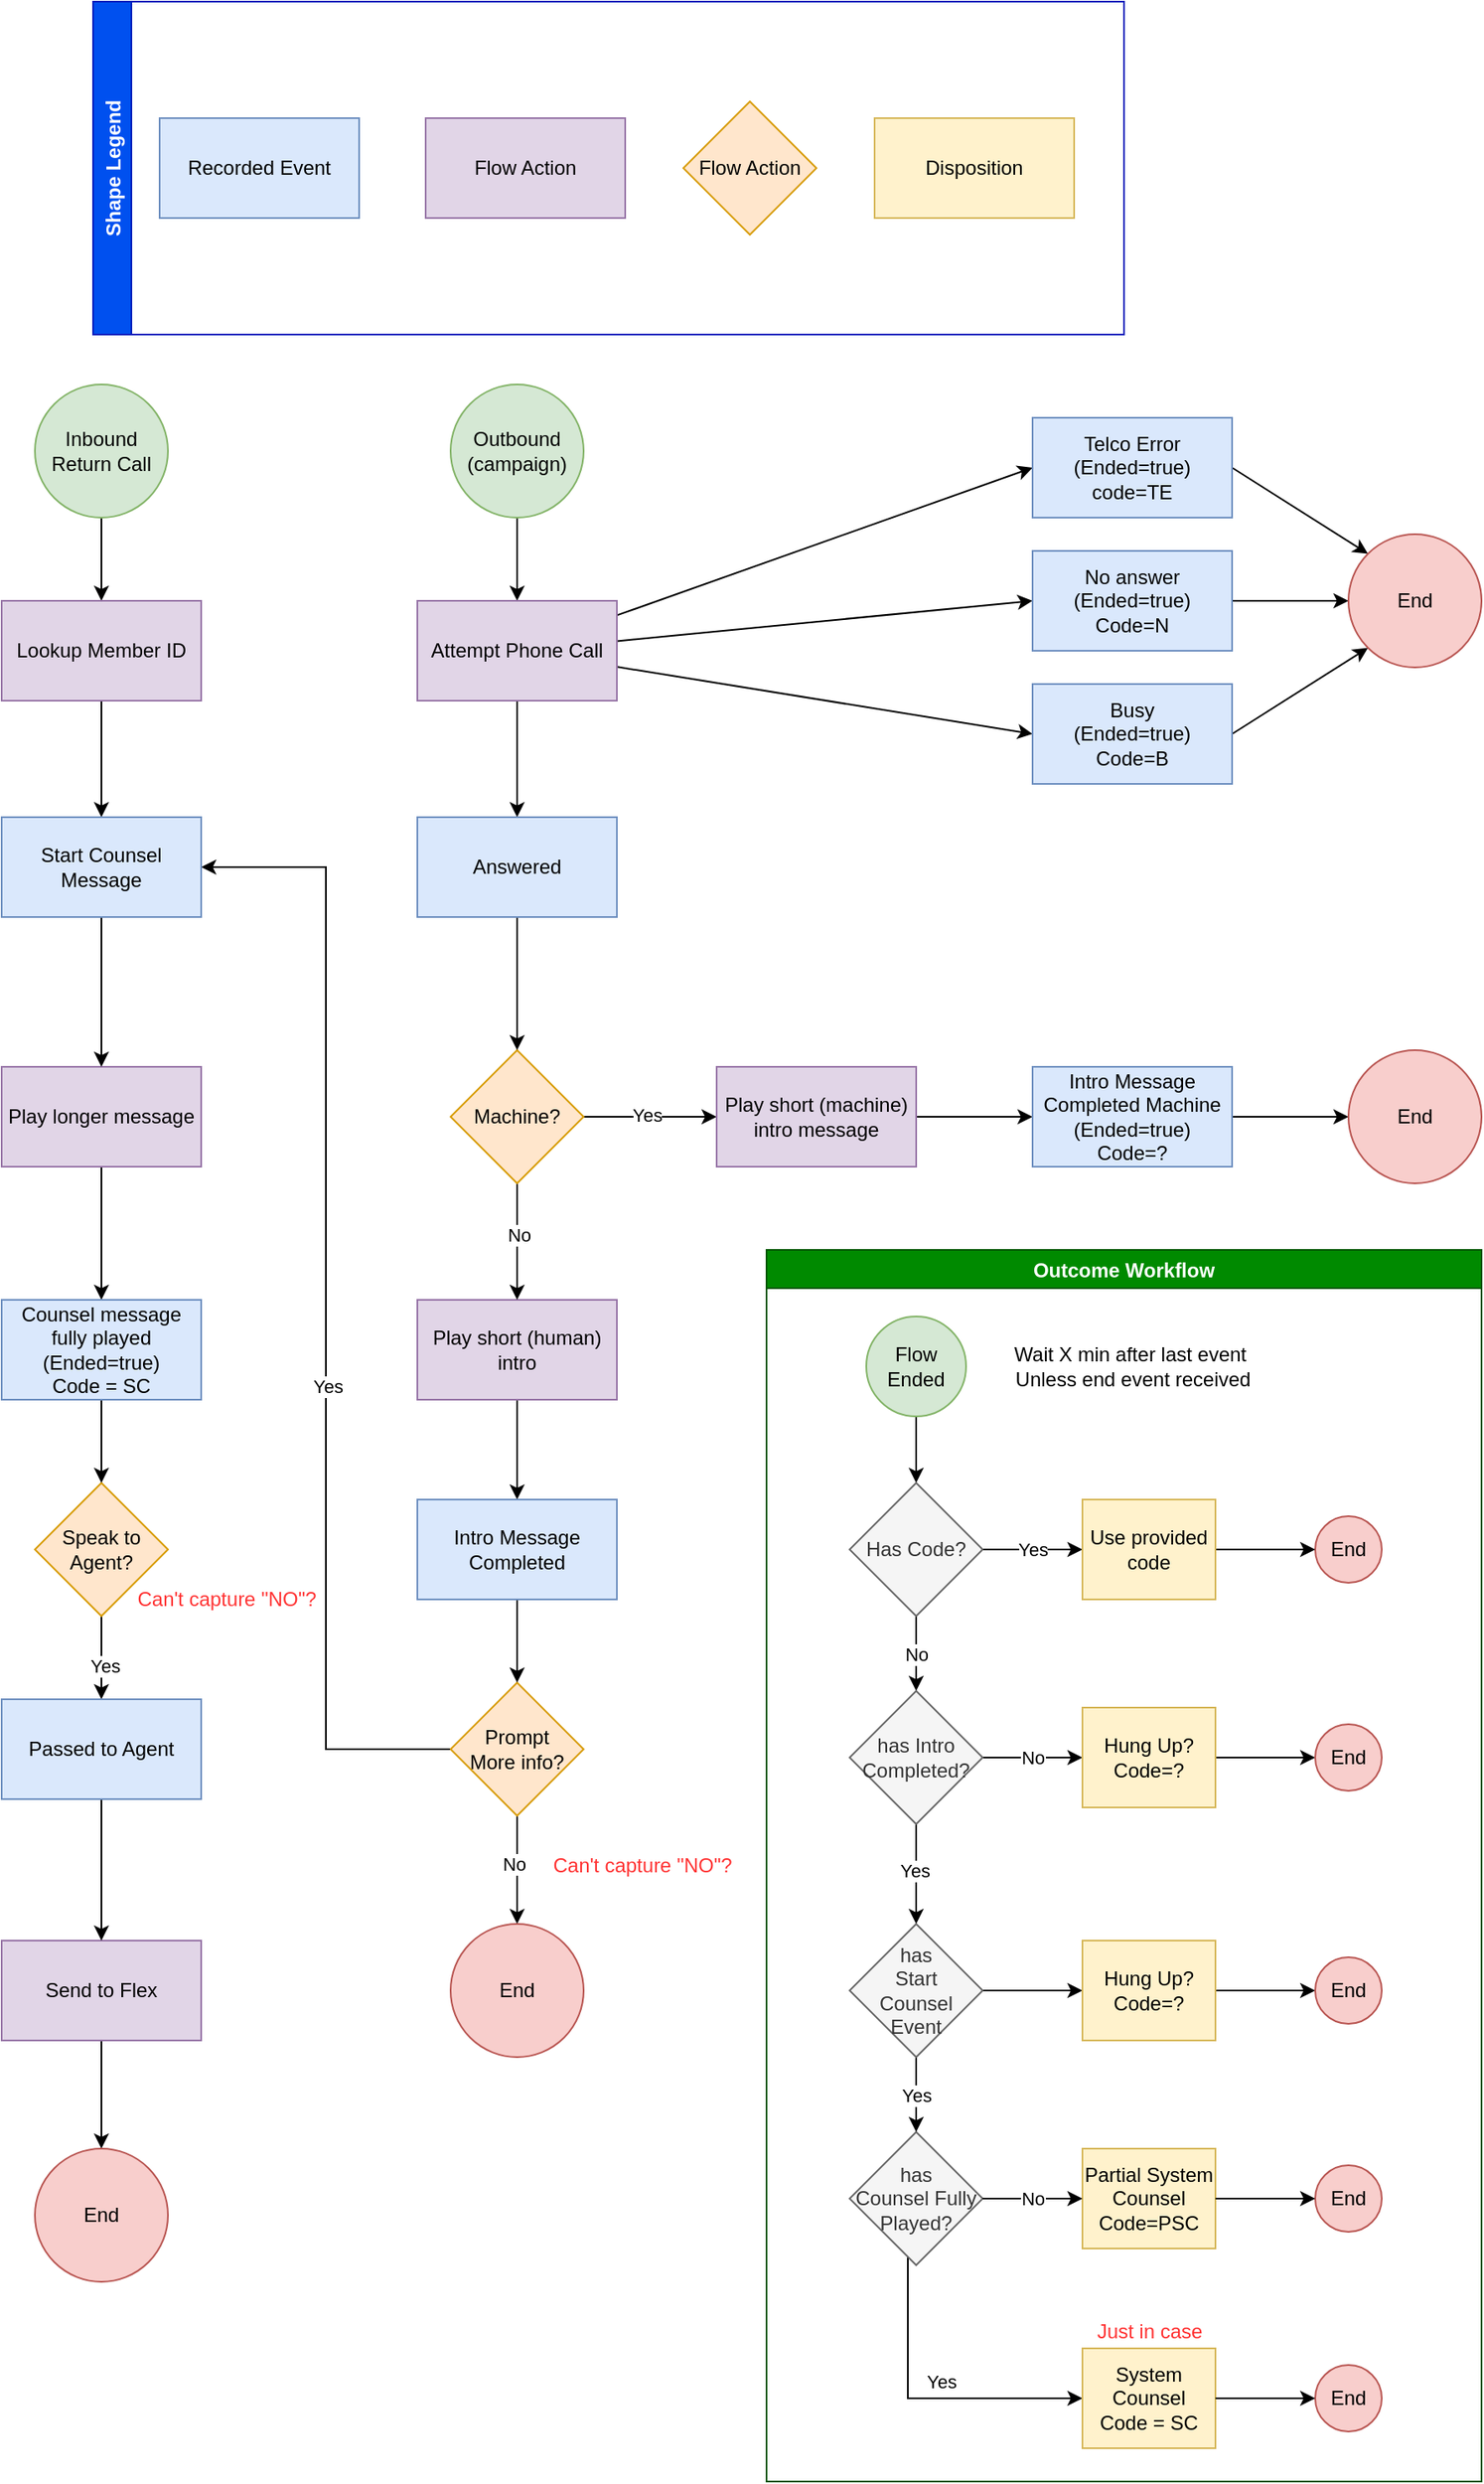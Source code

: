 <mxfile version="17.4.3" type="github">
  <diagram id="5HC-pcOWHWcu-DSq-r_J" name="Page-1">
    <mxGraphModel dx="1757" dy="2178" grid="1" gridSize="10" guides="1" tooltips="1" connect="1" arrows="1" fold="1" page="1" pageScale="1" pageWidth="850" pageHeight="1100" math="0" shadow="0">
      <root>
        <mxCell id="0" />
        <mxCell id="1" parent="0" />
        <mxCell id="h_MuEBLozcbpam1zxxS4-10" style="edgeStyle=orthogonalEdgeStyle;rounded=0;orthogonalLoop=1;jettySize=auto;html=1;entryX=0.5;entryY=0;entryDx=0;entryDy=0;" edge="1" parent="1" source="h_MuEBLozcbpam1zxxS4-1" target="h_MuEBLozcbpam1zxxS4-43">
          <mxGeometry relative="1" as="geometry" />
        </mxCell>
        <mxCell id="h_MuEBLozcbpam1zxxS4-1" value="Outbound&lt;br&gt;(campaign)" style="ellipse;whiteSpace=wrap;html=1;aspect=fixed;fillColor=#d5e8d4;strokeColor=#82b366;" vertex="1" parent="1">
          <mxGeometry x="325" y="40" width="80" height="80" as="geometry" />
        </mxCell>
        <mxCell id="h_MuEBLozcbpam1zxxS4-70" style="edgeStyle=none;rounded=0;orthogonalLoop=1;jettySize=auto;html=1;exitX=0.5;exitY=1;exitDx=0;exitDy=0;entryX=0.5;entryY=0;entryDx=0;entryDy=0;" edge="1" parent="1" source="h_MuEBLozcbpam1zxxS4-2" target="h_MuEBLozcbpam1zxxS4-68">
          <mxGeometry relative="1" as="geometry" />
        </mxCell>
        <mxCell id="h_MuEBLozcbpam1zxxS4-2" value="Inbound&lt;br&gt;Return Call" style="ellipse;whiteSpace=wrap;html=1;aspect=fixed;fillColor=#d5e8d4;strokeColor=#82b366;" vertex="1" parent="1">
          <mxGeometry x="75" y="40" width="80" height="80" as="geometry" />
        </mxCell>
        <mxCell id="h_MuEBLozcbpam1zxxS4-79" style="edgeStyle=none;rounded=0;orthogonalLoop=1;jettySize=auto;html=1;" edge="1" parent="1" source="h_MuEBLozcbpam1zxxS4-3" target="h_MuEBLozcbpam1zxxS4-30">
          <mxGeometry relative="1" as="geometry" />
        </mxCell>
        <mxCell id="h_MuEBLozcbpam1zxxS4-3" value="Play short (human) intro" style="rounded=0;whiteSpace=wrap;html=1;fillColor=#e1d5e7;strokeColor=#9673a6;" vertex="1" parent="1">
          <mxGeometry x="305" y="590" width="120" height="60" as="geometry" />
        </mxCell>
        <mxCell id="h_MuEBLozcbpam1zxxS4-6" style="edgeStyle=orthogonalEdgeStyle;rounded=0;orthogonalLoop=1;jettySize=auto;html=1;" edge="1" parent="1" source="h_MuEBLozcbpam1zxxS4-4" target="h_MuEBLozcbpam1zxxS4-3">
          <mxGeometry relative="1" as="geometry" />
        </mxCell>
        <mxCell id="h_MuEBLozcbpam1zxxS4-7" value="No" style="edgeLabel;html=1;align=center;verticalAlign=middle;resizable=0;points=[];" vertex="1" connectable="0" parent="h_MuEBLozcbpam1zxxS4-6">
          <mxGeometry x="-0.114" y="1" relative="1" as="geometry">
            <mxPoint as="offset" />
          </mxGeometry>
        </mxCell>
        <mxCell id="h_MuEBLozcbpam1zxxS4-9" style="edgeStyle=orthogonalEdgeStyle;rounded=0;orthogonalLoop=1;jettySize=auto;html=1;" edge="1" parent="1" source="h_MuEBLozcbpam1zxxS4-4" target="h_MuEBLozcbpam1zxxS4-8">
          <mxGeometry relative="1" as="geometry" />
        </mxCell>
        <mxCell id="h_MuEBLozcbpam1zxxS4-23" value="Yes" style="edgeLabel;html=1;align=center;verticalAlign=middle;resizable=0;points=[];" vertex="1" connectable="0" parent="h_MuEBLozcbpam1zxxS4-9">
          <mxGeometry x="-0.067" y="1" relative="1" as="geometry">
            <mxPoint as="offset" />
          </mxGeometry>
        </mxCell>
        <mxCell id="h_MuEBLozcbpam1zxxS4-4" value="Machine?" style="rhombus;whiteSpace=wrap;html=1;fillColor=#ffe6cc;strokeColor=#d79b00;" vertex="1" parent="1">
          <mxGeometry x="325" y="440" width="80" height="80" as="geometry" />
        </mxCell>
        <mxCell id="h_MuEBLozcbpam1zxxS4-16" style="edgeStyle=orthogonalEdgeStyle;rounded=0;orthogonalLoop=1;jettySize=auto;html=1;entryX=0.5;entryY=0;entryDx=0;entryDy=0;" edge="1" parent="1" source="h_MuEBLozcbpam1zxxS4-5" target="h_MuEBLozcbpam1zxxS4-36">
          <mxGeometry relative="1" as="geometry" />
        </mxCell>
        <mxCell id="h_MuEBLozcbpam1zxxS4-5" value="Play longer message" style="rounded=0;whiteSpace=wrap;html=1;fillColor=#e1d5e7;strokeColor=#9673a6;" vertex="1" parent="1">
          <mxGeometry x="55" y="450" width="120" height="60" as="geometry" />
        </mxCell>
        <mxCell id="h_MuEBLozcbpam1zxxS4-25" value="" style="edgeStyle=orthogonalEdgeStyle;rounded=0;orthogonalLoop=1;jettySize=auto;html=1;" edge="1" parent="1" source="h_MuEBLozcbpam1zxxS4-8" target="h_MuEBLozcbpam1zxxS4-24">
          <mxGeometry relative="1" as="geometry" />
        </mxCell>
        <mxCell id="h_MuEBLozcbpam1zxxS4-8" value="Play short (machine) intro message" style="rounded=0;whiteSpace=wrap;html=1;fillColor=#e1d5e7;strokeColor=#9673a6;" vertex="1" parent="1">
          <mxGeometry x="485" y="450" width="120" height="60" as="geometry" />
        </mxCell>
        <mxCell id="h_MuEBLozcbpam1zxxS4-13" style="edgeStyle=orthogonalEdgeStyle;rounded=0;orthogonalLoop=1;jettySize=auto;html=1;entryX=1;entryY=0.5;entryDx=0;entryDy=0;" edge="1" parent="1" source="h_MuEBLozcbpam1zxxS4-11" target="h_MuEBLozcbpam1zxxS4-71">
          <mxGeometry relative="1" as="geometry" />
        </mxCell>
        <mxCell id="h_MuEBLozcbpam1zxxS4-21" value="Yes" style="edgeLabel;html=1;align=center;verticalAlign=middle;resizable=0;points=[];" vertex="1" connectable="0" parent="h_MuEBLozcbpam1zxxS4-13">
          <mxGeometry x="-0.137" y="-1" relative="1" as="geometry">
            <mxPoint as="offset" />
          </mxGeometry>
        </mxCell>
        <mxCell id="h_MuEBLozcbpam1zxxS4-77" style="edgeStyle=none;rounded=0;orthogonalLoop=1;jettySize=auto;html=1;" edge="1" parent="1" source="h_MuEBLozcbpam1zxxS4-11" target="h_MuEBLozcbpam1zxxS4-76">
          <mxGeometry relative="1" as="geometry" />
        </mxCell>
        <mxCell id="h_MuEBLozcbpam1zxxS4-78" value="No" style="edgeLabel;html=1;align=center;verticalAlign=middle;resizable=0;points=[];" vertex="1" connectable="0" parent="h_MuEBLozcbpam1zxxS4-77">
          <mxGeometry x="-0.12" y="-2" relative="1" as="geometry">
            <mxPoint as="offset" />
          </mxGeometry>
        </mxCell>
        <mxCell id="h_MuEBLozcbpam1zxxS4-11" value="Prompt &lt;br&gt;More info?" style="rhombus;whiteSpace=wrap;html=1;fillColor=#ffe6cc;strokeColor=#d79b00;" vertex="1" parent="1">
          <mxGeometry x="325" y="820" width="80" height="80" as="geometry" />
        </mxCell>
        <mxCell id="h_MuEBLozcbpam1zxxS4-18" style="edgeStyle=orthogonalEdgeStyle;rounded=0;orthogonalLoop=1;jettySize=auto;html=1;entryX=0.5;entryY=0;entryDx=0;entryDy=0;" edge="1" parent="1" source="h_MuEBLozcbpam1zxxS4-15" target="h_MuEBLozcbpam1zxxS4-41">
          <mxGeometry relative="1" as="geometry" />
        </mxCell>
        <mxCell id="h_MuEBLozcbpam1zxxS4-49" value="Yes" style="edgeLabel;html=1;align=center;verticalAlign=middle;resizable=0;points=[];" vertex="1" connectable="0" parent="h_MuEBLozcbpam1zxxS4-18">
          <mxGeometry x="0.175" y="2" relative="1" as="geometry">
            <mxPoint as="offset" />
          </mxGeometry>
        </mxCell>
        <mxCell id="h_MuEBLozcbpam1zxxS4-15" value="Speak to Agent?" style="rhombus;whiteSpace=wrap;html=1;fillColor=#ffe6cc;strokeColor=#d79b00;" vertex="1" parent="1">
          <mxGeometry x="75" y="700" width="80" height="80" as="geometry" />
        </mxCell>
        <mxCell id="h_MuEBLozcbpam1zxxS4-85" style="edgeStyle=none;rounded=0;orthogonalLoop=1;jettySize=auto;html=1;entryX=0.5;entryY=0;entryDx=0;entryDy=0;" edge="1" parent="1" source="h_MuEBLozcbpam1zxxS4-17" target="h_MuEBLozcbpam1zxxS4-84">
          <mxGeometry relative="1" as="geometry" />
        </mxCell>
        <mxCell id="h_MuEBLozcbpam1zxxS4-17" value="Send to Flex" style="rounded=0;whiteSpace=wrap;html=1;fillColor=#e1d5e7;strokeColor=#9673a6;" vertex="1" parent="1">
          <mxGeometry x="55" y="975" width="120" height="60" as="geometry" />
        </mxCell>
        <mxCell id="h_MuEBLozcbpam1zxxS4-27" style="edgeStyle=orthogonalEdgeStyle;rounded=0;orthogonalLoop=1;jettySize=auto;html=1;" edge="1" parent="1" source="h_MuEBLozcbpam1zxxS4-24" target="h_MuEBLozcbpam1zxxS4-26">
          <mxGeometry relative="1" as="geometry" />
        </mxCell>
        <mxCell id="h_MuEBLozcbpam1zxxS4-24" value="Intro Message Completed Machine&lt;br&gt;(Ended=true)&lt;br&gt;Code=?" style="whiteSpace=wrap;html=1;rounded=0;fillColor=#dae8fc;strokeColor=#6c8ebf;" vertex="1" parent="1">
          <mxGeometry x="675" y="450" width="120" height="60" as="geometry" />
        </mxCell>
        <mxCell id="h_MuEBLozcbpam1zxxS4-26" value="End" style="ellipse;whiteSpace=wrap;html=1;aspect=fixed;fillColor=#f8cecc;strokeColor=#b85450;" vertex="1" parent="1">
          <mxGeometry x="865" y="440" width="80" height="80" as="geometry" />
        </mxCell>
        <mxCell id="h_MuEBLozcbpam1zxxS4-80" style="edgeStyle=none;rounded=0;orthogonalLoop=1;jettySize=auto;html=1;entryX=0.5;entryY=0;entryDx=0;entryDy=0;" edge="1" parent="1" source="h_MuEBLozcbpam1zxxS4-30" target="h_MuEBLozcbpam1zxxS4-11">
          <mxGeometry relative="1" as="geometry" />
        </mxCell>
        <mxCell id="h_MuEBLozcbpam1zxxS4-30" value="Intro Message Completed" style="whiteSpace=wrap;html=1;rounded=0;fillColor=#dae8fc;strokeColor=#6c8ebf;" vertex="1" parent="1">
          <mxGeometry x="305" y="710" width="120" height="60" as="geometry" />
        </mxCell>
        <mxCell id="h_MuEBLozcbpam1zxxS4-82" style="edgeStyle=none;rounded=0;orthogonalLoop=1;jettySize=auto;html=1;entryX=0.5;entryY=0;entryDx=0;entryDy=0;" edge="1" parent="1" source="h_MuEBLozcbpam1zxxS4-36" target="h_MuEBLozcbpam1zxxS4-15">
          <mxGeometry relative="1" as="geometry" />
        </mxCell>
        <mxCell id="h_MuEBLozcbpam1zxxS4-36" value="Counsel message fully played&lt;br&gt;(Ended=true)&lt;br&gt;Code = SC" style="whiteSpace=wrap;html=1;rounded=0;fillColor=#dae8fc;strokeColor=#6c8ebf;" vertex="1" parent="1">
          <mxGeometry x="55" y="590" width="120" height="60" as="geometry" />
        </mxCell>
        <mxCell id="h_MuEBLozcbpam1zxxS4-83" style="edgeStyle=none;rounded=0;orthogonalLoop=1;jettySize=auto;html=1;entryX=0.5;entryY=0;entryDx=0;entryDy=0;" edge="1" parent="1" source="h_MuEBLozcbpam1zxxS4-41" target="h_MuEBLozcbpam1zxxS4-17">
          <mxGeometry relative="1" as="geometry" />
        </mxCell>
        <mxCell id="h_MuEBLozcbpam1zxxS4-41" value="Passed to Agent" style="whiteSpace=wrap;html=1;rounded=0;fillColor=#dae8fc;strokeColor=#6c8ebf;" vertex="1" parent="1">
          <mxGeometry x="55" y="830" width="120" height="60" as="geometry" />
        </mxCell>
        <mxCell id="h_MuEBLozcbpam1zxxS4-46" value="" style="rounded=0;orthogonalLoop=1;jettySize=auto;html=1;entryX=0;entryY=0.5;entryDx=0;entryDy=0;" edge="1" parent="1" source="h_MuEBLozcbpam1zxxS4-43" target="h_MuEBLozcbpam1zxxS4-45">
          <mxGeometry relative="1" as="geometry" />
        </mxCell>
        <mxCell id="h_MuEBLozcbpam1zxxS4-48" style="rounded=0;orthogonalLoop=1;jettySize=auto;html=1;entryX=0;entryY=0.5;entryDx=0;entryDy=0;" edge="1" parent="1" source="h_MuEBLozcbpam1zxxS4-43" target="h_MuEBLozcbpam1zxxS4-47">
          <mxGeometry relative="1" as="geometry" />
        </mxCell>
        <mxCell id="h_MuEBLozcbpam1zxxS4-52" style="edgeStyle=none;rounded=0;orthogonalLoop=1;jettySize=auto;html=1;entryX=0;entryY=0.5;entryDx=0;entryDy=0;" edge="1" parent="1" source="h_MuEBLozcbpam1zxxS4-43" target="h_MuEBLozcbpam1zxxS4-51">
          <mxGeometry relative="1" as="geometry" />
        </mxCell>
        <mxCell id="h_MuEBLozcbpam1zxxS4-74" style="edgeStyle=none;rounded=0;orthogonalLoop=1;jettySize=auto;html=1;" edge="1" parent="1" source="h_MuEBLozcbpam1zxxS4-43" target="h_MuEBLozcbpam1zxxS4-64">
          <mxGeometry relative="1" as="geometry" />
        </mxCell>
        <mxCell id="h_MuEBLozcbpam1zxxS4-43" value="Attempt Phone Call" style="rounded=0;whiteSpace=wrap;html=1;fillColor=#e1d5e7;strokeColor=#9673a6;" vertex="1" parent="1">
          <mxGeometry x="305" y="170" width="120" height="60" as="geometry" />
        </mxCell>
        <mxCell id="h_MuEBLozcbpam1zxxS4-55" style="edgeStyle=none;rounded=0;orthogonalLoop=1;jettySize=auto;html=1;entryX=0;entryY=0.5;entryDx=0;entryDy=0;" edge="1" parent="1" source="h_MuEBLozcbpam1zxxS4-45" target="h_MuEBLozcbpam1zxxS4-53">
          <mxGeometry relative="1" as="geometry" />
        </mxCell>
        <mxCell id="h_MuEBLozcbpam1zxxS4-45" value="No answer&lt;br&gt;(Ended=true)&lt;br&gt;Code=N" style="whiteSpace=wrap;html=1;rounded=0;fillColor=#dae8fc;strokeColor=#6c8ebf;" vertex="1" parent="1">
          <mxGeometry x="675" y="140" width="120" height="60" as="geometry" />
        </mxCell>
        <mxCell id="h_MuEBLozcbpam1zxxS4-56" style="edgeStyle=none;rounded=0;orthogonalLoop=1;jettySize=auto;html=1;entryX=0;entryY=0;entryDx=0;entryDy=0;exitX=1;exitY=0.5;exitDx=0;exitDy=0;" edge="1" parent="1" source="h_MuEBLozcbpam1zxxS4-47" target="h_MuEBLozcbpam1zxxS4-53">
          <mxGeometry relative="1" as="geometry">
            <mxPoint x="865" y="160" as="targetPoint" />
          </mxGeometry>
        </mxCell>
        <mxCell id="h_MuEBLozcbpam1zxxS4-47" value="Telco Error&lt;br&gt;(Ended=true)&lt;br&gt;code=TE" style="whiteSpace=wrap;html=1;rounded=0;fillColor=#dae8fc;strokeColor=#6c8ebf;" vertex="1" parent="1">
          <mxGeometry x="675" y="60" width="120" height="60" as="geometry" />
        </mxCell>
        <mxCell id="h_MuEBLozcbpam1zxxS4-54" style="edgeStyle=none;rounded=0;orthogonalLoop=1;jettySize=auto;html=1;entryX=0;entryY=1;entryDx=0;entryDy=0;exitX=1;exitY=0.5;exitDx=0;exitDy=0;" edge="1" parent="1" source="h_MuEBLozcbpam1zxxS4-51" target="h_MuEBLozcbpam1zxxS4-53">
          <mxGeometry relative="1" as="geometry" />
        </mxCell>
        <mxCell id="h_MuEBLozcbpam1zxxS4-51" value="Busy&lt;br&gt;(Ended=true)&lt;br&gt;Code=B" style="whiteSpace=wrap;html=1;rounded=0;fillColor=#dae8fc;strokeColor=#6c8ebf;" vertex="1" parent="1">
          <mxGeometry x="675" y="220" width="120" height="60" as="geometry" />
        </mxCell>
        <mxCell id="h_MuEBLozcbpam1zxxS4-53" value="End" style="ellipse;whiteSpace=wrap;html=1;aspect=fixed;fillColor=#f8cecc;strokeColor=#b85450;" vertex="1" parent="1">
          <mxGeometry x="865" y="130" width="80" height="80" as="geometry" />
        </mxCell>
        <mxCell id="h_MuEBLozcbpam1zxxS4-75" style="edgeStyle=none;rounded=0;orthogonalLoop=1;jettySize=auto;html=1;entryX=0.5;entryY=0;entryDx=0;entryDy=0;" edge="1" parent="1" source="h_MuEBLozcbpam1zxxS4-64" target="h_MuEBLozcbpam1zxxS4-4">
          <mxGeometry relative="1" as="geometry" />
        </mxCell>
        <mxCell id="h_MuEBLozcbpam1zxxS4-64" value="Answered" style="whiteSpace=wrap;html=1;rounded=0;fillColor=#dae8fc;strokeColor=#6c8ebf;" vertex="1" parent="1">
          <mxGeometry x="305" y="300" width="120" height="60" as="geometry" />
        </mxCell>
        <mxCell id="h_MuEBLozcbpam1zxxS4-72" style="edgeStyle=none;rounded=0;orthogonalLoop=1;jettySize=auto;html=1;entryX=0.5;entryY=0;entryDx=0;entryDy=0;" edge="1" parent="1" source="h_MuEBLozcbpam1zxxS4-68" target="h_MuEBLozcbpam1zxxS4-71">
          <mxGeometry relative="1" as="geometry" />
        </mxCell>
        <mxCell id="h_MuEBLozcbpam1zxxS4-68" value="Lookup Member ID" style="rounded=0;whiteSpace=wrap;html=1;fillColor=#e1d5e7;strokeColor=#9673a6;" vertex="1" parent="1">
          <mxGeometry x="55" y="170" width="120" height="60" as="geometry" />
        </mxCell>
        <mxCell id="h_MuEBLozcbpam1zxxS4-73" style="edgeStyle=none;rounded=0;orthogonalLoop=1;jettySize=auto;html=1;entryX=0.5;entryY=0;entryDx=0;entryDy=0;" edge="1" parent="1" source="h_MuEBLozcbpam1zxxS4-71" target="h_MuEBLozcbpam1zxxS4-5">
          <mxGeometry relative="1" as="geometry" />
        </mxCell>
        <mxCell id="h_MuEBLozcbpam1zxxS4-71" value="Start Counsel Message" style="whiteSpace=wrap;html=1;rounded=0;fillColor=#dae8fc;strokeColor=#6c8ebf;" vertex="1" parent="1">
          <mxGeometry x="55" y="300" width="120" height="60" as="geometry" />
        </mxCell>
        <mxCell id="h_MuEBLozcbpam1zxxS4-76" value="End" style="ellipse;whiteSpace=wrap;html=1;aspect=fixed;fillColor=#f8cecc;strokeColor=#b85450;" vertex="1" parent="1">
          <mxGeometry x="325" y="965" width="80" height="80" as="geometry" />
        </mxCell>
        <mxCell id="h_MuEBLozcbpam1zxxS4-81" value="Outcome Workflow" style="swimlane;fillColor=#008a00;strokeColor=#005700;fontColor=#ffffff;" vertex="1" parent="1">
          <mxGeometry x="515" y="560" width="430" height="740" as="geometry" />
        </mxCell>
        <mxCell id="h_MuEBLozcbpam1zxxS4-93" style="edgeStyle=none;rounded=0;orthogonalLoop=1;jettySize=auto;html=1;entryX=0.5;entryY=0;entryDx=0;entryDy=0;" edge="1" parent="h_MuEBLozcbpam1zxxS4-81" source="h_MuEBLozcbpam1zxxS4-62" target="h_MuEBLozcbpam1zxxS4-63">
          <mxGeometry relative="1" as="geometry" />
        </mxCell>
        <mxCell id="h_MuEBLozcbpam1zxxS4-62" value="Flow Ended" style="ellipse;whiteSpace=wrap;html=1;aspect=fixed;fillColor=#d5e8d4;strokeColor=#82b366;" vertex="1" parent="h_MuEBLozcbpam1zxxS4-81">
          <mxGeometry x="60" y="40" width="60" height="60" as="geometry" />
        </mxCell>
        <mxCell id="h_MuEBLozcbpam1zxxS4-99" value="No" style="edgeStyle=none;rounded=0;orthogonalLoop=1;jettySize=auto;html=1;" edge="1" parent="h_MuEBLozcbpam1zxxS4-81" source="h_MuEBLozcbpam1zxxS4-63" target="h_MuEBLozcbpam1zxxS4-98">
          <mxGeometry relative="1" as="geometry" />
        </mxCell>
        <mxCell id="h_MuEBLozcbpam1zxxS4-129" value="&lt;font color=&quot;#000000&quot;&gt;Yes&lt;/font&gt;" style="edgeStyle=orthogonalEdgeStyle;rounded=0;orthogonalLoop=1;jettySize=auto;html=1;entryX=0;entryY=0.5;entryDx=0;entryDy=0;fontColor=#FF3333;" edge="1" parent="h_MuEBLozcbpam1zxxS4-81" source="h_MuEBLozcbpam1zxxS4-63" target="h_MuEBLozcbpam1zxxS4-131">
          <mxGeometry relative="1" as="geometry" />
        </mxCell>
        <mxCell id="h_MuEBLozcbpam1zxxS4-63" value="Has Code?" style="rhombus;whiteSpace=wrap;html=1;fillColor=#f5f5f5;fontColor=#333333;strokeColor=#666666;" vertex="1" parent="h_MuEBLozcbpam1zxxS4-81">
          <mxGeometry x="50" y="140" width="80" height="80" as="geometry" />
        </mxCell>
        <mxCell id="h_MuEBLozcbpam1zxxS4-102" value="No" style="edgeStyle=none;rounded=0;orthogonalLoop=1;jettySize=auto;html=1;" edge="1" parent="h_MuEBLozcbpam1zxxS4-81" source="h_MuEBLozcbpam1zxxS4-98" target="h_MuEBLozcbpam1zxxS4-100">
          <mxGeometry relative="1" as="geometry" />
        </mxCell>
        <mxCell id="h_MuEBLozcbpam1zxxS4-109" style="edgeStyle=none;rounded=0;orthogonalLoop=1;jettySize=auto;html=1;entryX=0.5;entryY=0;entryDx=0;entryDy=0;" edge="1" parent="h_MuEBLozcbpam1zxxS4-81" source="h_MuEBLozcbpam1zxxS4-98" target="h_MuEBLozcbpam1zxxS4-114">
          <mxGeometry relative="1" as="geometry" />
        </mxCell>
        <mxCell id="h_MuEBLozcbpam1zxxS4-110" value="Yes" style="edgeLabel;html=1;align=center;verticalAlign=middle;resizable=0;points=[];" vertex="1" connectable="0" parent="h_MuEBLozcbpam1zxxS4-109">
          <mxGeometry x="-0.08" y="-1" relative="1" as="geometry">
            <mxPoint as="offset" />
          </mxGeometry>
        </mxCell>
        <mxCell id="h_MuEBLozcbpam1zxxS4-98" value="has Intro Completed?" style="rhombus;whiteSpace=wrap;html=1;fillColor=#f5f5f5;fontColor=#333333;strokeColor=#666666;" vertex="1" parent="h_MuEBLozcbpam1zxxS4-81">
          <mxGeometry x="50" y="265" width="80" height="80" as="geometry" />
        </mxCell>
        <mxCell id="h_MuEBLozcbpam1zxxS4-103" style="edgeStyle=none;rounded=0;orthogonalLoop=1;jettySize=auto;html=1;exitX=1;exitY=0.5;exitDx=0;exitDy=0;" edge="1" parent="h_MuEBLozcbpam1zxxS4-81" source="h_MuEBLozcbpam1zxxS4-100" target="h_MuEBLozcbpam1zxxS4-101">
          <mxGeometry relative="1" as="geometry" />
        </mxCell>
        <mxCell id="h_MuEBLozcbpam1zxxS4-100" value="Hung Up?&lt;br&gt;Code=?" style="whiteSpace=wrap;html=1;fillColor=#fff2cc;strokeColor=#d6b656;" vertex="1" parent="h_MuEBLozcbpam1zxxS4-81">
          <mxGeometry x="190" y="275" width="80" height="60" as="geometry" />
        </mxCell>
        <mxCell id="h_MuEBLozcbpam1zxxS4-101" value="End" style="ellipse;whiteSpace=wrap;html=1;aspect=fixed;fillColor=#f8cecc;strokeColor=#b85450;" vertex="1" parent="h_MuEBLozcbpam1zxxS4-81">
          <mxGeometry x="330" y="285" width="40" height="40" as="geometry" />
        </mxCell>
        <mxCell id="h_MuEBLozcbpam1zxxS4-121" value="Yes" style="edgeStyle=orthogonalEdgeStyle;rounded=0;orthogonalLoop=1;jettySize=auto;html=1;exitX=0.5;exitY=1;exitDx=0;exitDy=0;" edge="1" parent="h_MuEBLozcbpam1zxxS4-81" source="h_MuEBLozcbpam1zxxS4-105" target="h_MuEBLozcbpam1zxxS4-120">
          <mxGeometry x="0.37" y="10" relative="1" as="geometry">
            <Array as="points">
              <mxPoint x="90" y="570" />
              <mxPoint x="85" y="570" />
              <mxPoint x="85" y="690" />
            </Array>
            <mxPoint as="offset" />
          </mxGeometry>
        </mxCell>
        <mxCell id="h_MuEBLozcbpam1zxxS4-105" value="has &lt;br&gt;Counsel Fully&lt;br&gt;Played?" style="rhombus;whiteSpace=wrap;html=1;fillColor=#f5f5f5;fontColor=#333333;strokeColor=#666666;" vertex="1" parent="h_MuEBLozcbpam1zxxS4-81">
          <mxGeometry x="50" y="530" width="80" height="80" as="geometry" />
        </mxCell>
        <mxCell id="h_MuEBLozcbpam1zxxS4-107" value="Partial System Counsel&lt;br&gt;Code=PSC" style="whiteSpace=wrap;html=1;fillColor=#fff2cc;strokeColor=#d6b656;" vertex="1" parent="h_MuEBLozcbpam1zxxS4-81">
          <mxGeometry x="190" y="540" width="80" height="60" as="geometry" />
        </mxCell>
        <mxCell id="h_MuEBLozcbpam1zxxS4-104" value="No" style="edgeStyle=none;rounded=0;orthogonalLoop=1;jettySize=auto;html=1;" edge="1" parent="h_MuEBLozcbpam1zxxS4-81" source="h_MuEBLozcbpam1zxxS4-105" target="h_MuEBLozcbpam1zxxS4-107">
          <mxGeometry relative="1" as="geometry" />
        </mxCell>
        <mxCell id="h_MuEBLozcbpam1zxxS4-108" value="End" style="ellipse;whiteSpace=wrap;html=1;aspect=fixed;fillColor=#f8cecc;strokeColor=#b85450;" vertex="1" parent="h_MuEBLozcbpam1zxxS4-81">
          <mxGeometry x="330" y="550" width="40" height="40" as="geometry" />
        </mxCell>
        <mxCell id="h_MuEBLozcbpam1zxxS4-106" style="edgeStyle=none;rounded=0;orthogonalLoop=1;jettySize=auto;html=1;exitX=1;exitY=0.5;exitDx=0;exitDy=0;" edge="1" parent="h_MuEBLozcbpam1zxxS4-81" source="h_MuEBLozcbpam1zxxS4-107" target="h_MuEBLozcbpam1zxxS4-108">
          <mxGeometry relative="1" as="geometry" />
        </mxCell>
        <mxCell id="h_MuEBLozcbpam1zxxS4-130" value="Yes" style="edgeStyle=orthogonalEdgeStyle;rounded=0;orthogonalLoop=1;jettySize=auto;html=1;fontColor=#000000;" edge="1" parent="h_MuEBLozcbpam1zxxS4-81" source="h_MuEBLozcbpam1zxxS4-114" target="h_MuEBLozcbpam1zxxS4-105">
          <mxGeometry relative="1" as="geometry" />
        </mxCell>
        <mxCell id="h_MuEBLozcbpam1zxxS4-135" style="edgeStyle=orthogonalEdgeStyle;rounded=0;orthogonalLoop=1;jettySize=auto;html=1;entryX=0;entryY=0.5;entryDx=0;entryDy=0;fontColor=#000000;" edge="1" parent="h_MuEBLozcbpam1zxxS4-81" source="h_MuEBLozcbpam1zxxS4-114" target="h_MuEBLozcbpam1zxxS4-133">
          <mxGeometry relative="1" as="geometry" />
        </mxCell>
        <mxCell id="h_MuEBLozcbpam1zxxS4-114" value="has &lt;br&gt;Start &lt;br&gt;Counsel Event" style="rhombus;whiteSpace=wrap;html=1;fillColor=#f5f5f5;fontColor=#333333;strokeColor=#666666;" vertex="1" parent="h_MuEBLozcbpam1zxxS4-81">
          <mxGeometry x="50" y="405" width="80" height="80" as="geometry" />
        </mxCell>
        <mxCell id="h_MuEBLozcbpam1zxxS4-120" value="System Counsel&lt;br&gt;Code = SC" style="whiteSpace=wrap;html=1;fillColor=#fff2cc;strokeColor=#d6b656;" vertex="1" parent="h_MuEBLozcbpam1zxxS4-81">
          <mxGeometry x="190" y="660" width="80" height="60" as="geometry" />
        </mxCell>
        <mxCell id="h_MuEBLozcbpam1zxxS4-124" value="Wait X min after last event&amp;nbsp;&lt;br&gt;Unless end event received" style="text;html=1;align=center;verticalAlign=middle;resizable=0;points=[];autosize=1;strokeColor=none;fillColor=none;" vertex="1" parent="h_MuEBLozcbpam1zxxS4-81">
          <mxGeometry x="140" y="55" width="160" height="30" as="geometry" />
        </mxCell>
        <mxCell id="h_MuEBLozcbpam1zxxS4-125" value="&lt;font&gt;Just in case&lt;/font&gt;" style="text;html=1;align=center;verticalAlign=middle;resizable=0;points=[];autosize=1;strokeColor=none;fillColor=none;fontColor=#FF3333;" vertex="1" parent="h_MuEBLozcbpam1zxxS4-81">
          <mxGeometry x="190" y="640" width="80" height="20" as="geometry" />
        </mxCell>
        <mxCell id="h_MuEBLozcbpam1zxxS4-128" value="End" style="ellipse;whiteSpace=wrap;html=1;aspect=fixed;fillColor=#f8cecc;strokeColor=#b85450;" vertex="1" parent="h_MuEBLozcbpam1zxxS4-81">
          <mxGeometry x="330" y="160" width="40" height="40" as="geometry" />
        </mxCell>
        <mxCell id="h_MuEBLozcbpam1zxxS4-132" style="edgeStyle=orthogonalEdgeStyle;rounded=0;orthogonalLoop=1;jettySize=auto;html=1;fontColor=#000000;" edge="1" parent="h_MuEBLozcbpam1zxxS4-81" source="h_MuEBLozcbpam1zxxS4-131" target="h_MuEBLozcbpam1zxxS4-128">
          <mxGeometry relative="1" as="geometry" />
        </mxCell>
        <mxCell id="h_MuEBLozcbpam1zxxS4-131" value="Use provided code" style="whiteSpace=wrap;html=1;fillColor=#fff2cc;strokeColor=#d6b656;" vertex="1" parent="h_MuEBLozcbpam1zxxS4-81">
          <mxGeometry x="190" y="150" width="80" height="60" as="geometry" />
        </mxCell>
        <mxCell id="h_MuEBLozcbpam1zxxS4-136" style="edgeStyle=orthogonalEdgeStyle;rounded=0;orthogonalLoop=1;jettySize=auto;html=1;fontColor=#000000;" edge="1" parent="h_MuEBLozcbpam1zxxS4-81" source="h_MuEBLozcbpam1zxxS4-133" target="h_MuEBLozcbpam1zxxS4-134">
          <mxGeometry relative="1" as="geometry" />
        </mxCell>
        <mxCell id="h_MuEBLozcbpam1zxxS4-133" value="Hung Up?&lt;br&gt;Code=?" style="whiteSpace=wrap;html=1;fillColor=#fff2cc;strokeColor=#d6b656;" vertex="1" parent="h_MuEBLozcbpam1zxxS4-81">
          <mxGeometry x="190" y="415" width="80" height="60" as="geometry" />
        </mxCell>
        <mxCell id="h_MuEBLozcbpam1zxxS4-134" value="End" style="ellipse;whiteSpace=wrap;html=1;aspect=fixed;fillColor=#f8cecc;strokeColor=#b85450;" vertex="1" parent="h_MuEBLozcbpam1zxxS4-81">
          <mxGeometry x="330" y="425" width="40" height="40" as="geometry" />
        </mxCell>
        <mxCell id="h_MuEBLozcbpam1zxxS4-122" value="End" style="ellipse;whiteSpace=wrap;html=1;aspect=fixed;fillColor=#f8cecc;strokeColor=#b85450;" vertex="1" parent="h_MuEBLozcbpam1zxxS4-81">
          <mxGeometry x="330" y="670" width="40" height="40" as="geometry" />
        </mxCell>
        <mxCell id="h_MuEBLozcbpam1zxxS4-123" style="edgeStyle=orthogonalEdgeStyle;rounded=0;orthogonalLoop=1;jettySize=auto;html=1;entryX=0;entryY=0.5;entryDx=0;entryDy=0;" edge="1" parent="h_MuEBLozcbpam1zxxS4-81" source="h_MuEBLozcbpam1zxxS4-120" target="h_MuEBLozcbpam1zxxS4-122">
          <mxGeometry relative="1" as="geometry" />
        </mxCell>
        <mxCell id="h_MuEBLozcbpam1zxxS4-84" value="End" style="ellipse;whiteSpace=wrap;html=1;aspect=fixed;fillColor=#f8cecc;strokeColor=#b85450;" vertex="1" parent="1">
          <mxGeometry x="75" y="1100" width="80" height="80" as="geometry" />
        </mxCell>
        <mxCell id="h_MuEBLozcbpam1zxxS4-126" value="&lt;font color=&quot;#ff3333&quot;&gt;Can&#39;t capture &quot;NO&quot;?&lt;/font&gt;" style="text;html=1;align=center;verticalAlign=middle;resizable=0;points=[];autosize=1;strokeColor=none;fillColor=none;" vertex="1" parent="1">
          <mxGeometry x="380" y="920" width="120" height="20" as="geometry" />
        </mxCell>
        <mxCell id="h_MuEBLozcbpam1zxxS4-127" value="&lt;font color=&quot;#ff3333&quot;&gt;Can&#39;t capture &quot;NO&quot;?&lt;/font&gt;" style="text;html=1;align=center;verticalAlign=middle;resizable=0;points=[];autosize=1;strokeColor=none;fillColor=none;" vertex="1" parent="1">
          <mxGeometry x="130" y="760" width="120" height="20" as="geometry" />
        </mxCell>
        <mxCell id="h_MuEBLozcbpam1zxxS4-137" value="Shape Legend" style="swimlane;horizontal=0;fillColor=#0050ef;strokeColor=#001DBC;rounded=0;fontColor=#ffffff;" vertex="1" parent="1">
          <mxGeometry x="110" y="-190" width="620" height="200" as="geometry" />
        </mxCell>
        <mxCell id="h_MuEBLozcbpam1zxxS4-97" value="Disposition" style="rounded=0;whiteSpace=wrap;html=1;fillColor=#fff2cc;strokeColor=#d6b656;" vertex="1" parent="h_MuEBLozcbpam1zxxS4-137">
          <mxGeometry x="470" y="70" width="120" height="60" as="geometry" />
        </mxCell>
        <mxCell id="h_MuEBLozcbpam1zxxS4-87" value="Flow Action" style="rhombus;whiteSpace=wrap;html=1;fillColor=#ffe6cc;strokeColor=#d79b00;" vertex="1" parent="h_MuEBLozcbpam1zxxS4-137">
          <mxGeometry x="355" y="60" width="80" height="80" as="geometry" />
        </mxCell>
        <mxCell id="h_MuEBLozcbpam1zxxS4-86" value="Flow Action" style="rounded=0;whiteSpace=wrap;html=1;fillColor=#e1d5e7;strokeColor=#9673a6;" vertex="1" parent="h_MuEBLozcbpam1zxxS4-137">
          <mxGeometry x="200" y="70" width="120" height="60" as="geometry" />
        </mxCell>
        <mxCell id="h_MuEBLozcbpam1zxxS4-67" value="Recorded Event" style="whiteSpace=wrap;html=1;rounded=0;fillColor=#dae8fc;strokeColor=#6c8ebf;" vertex="1" parent="h_MuEBLozcbpam1zxxS4-137">
          <mxGeometry x="40" y="70" width="120" height="60" as="geometry" />
        </mxCell>
      </root>
    </mxGraphModel>
  </diagram>
</mxfile>
